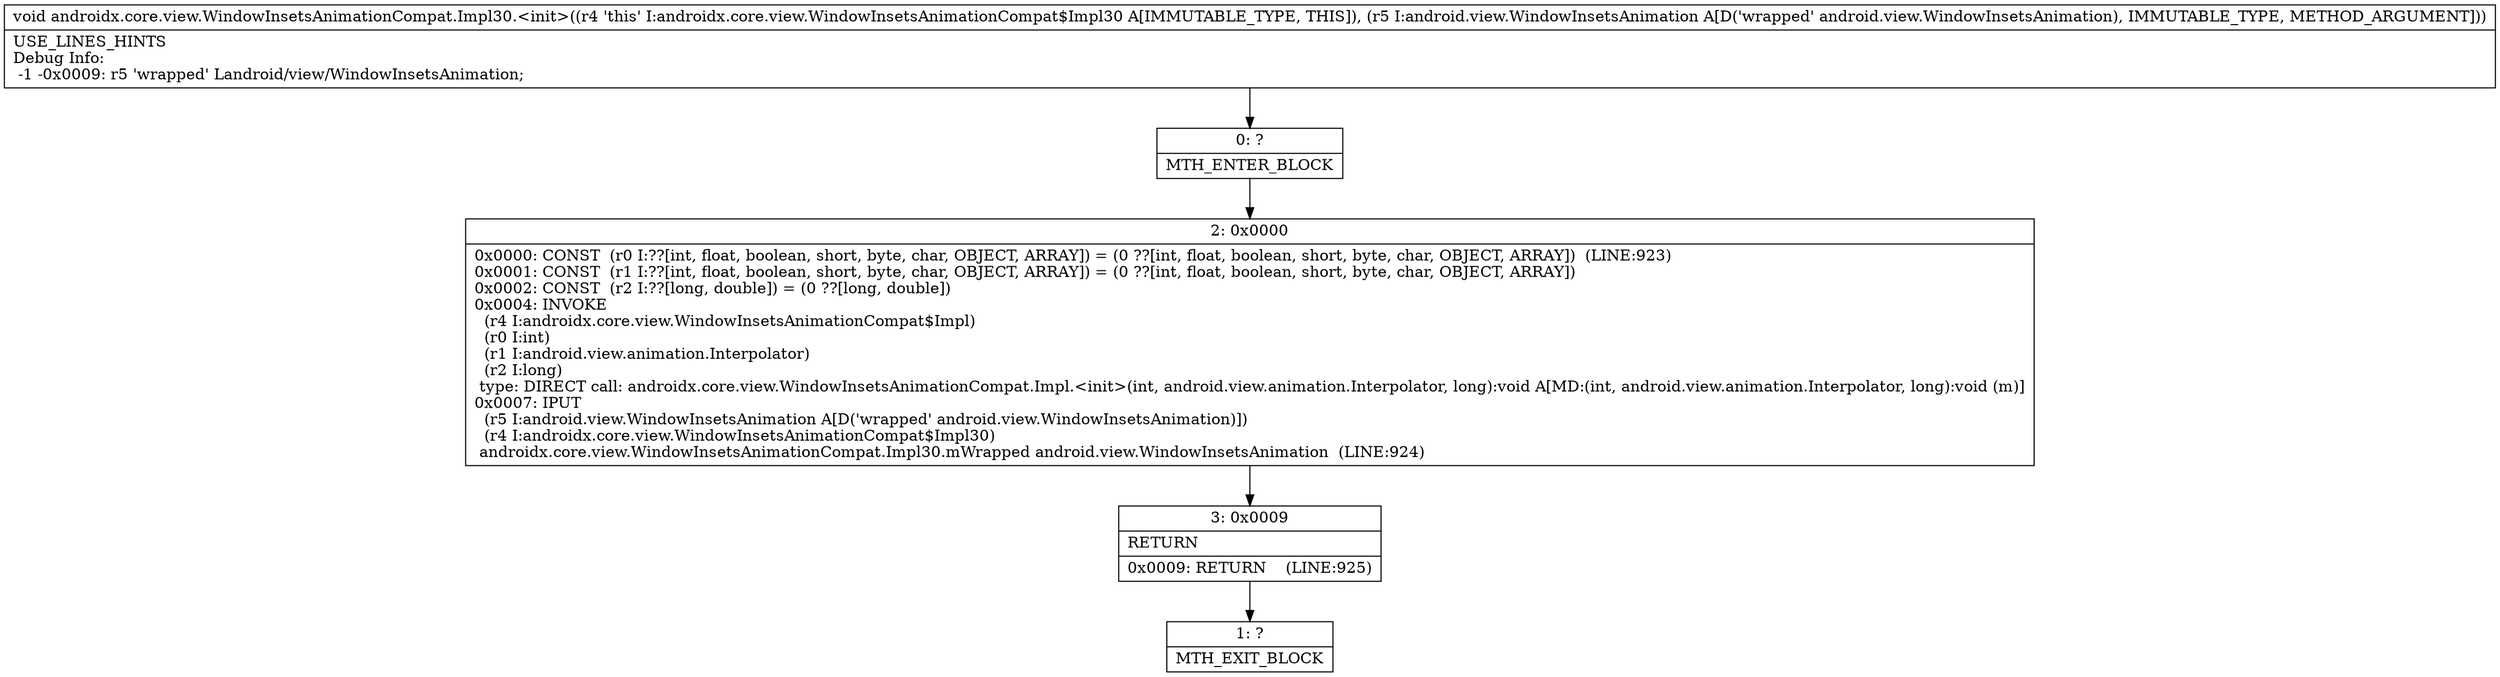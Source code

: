 digraph "CFG forandroidx.core.view.WindowInsetsAnimationCompat.Impl30.\<init\>(Landroid\/view\/WindowInsetsAnimation;)V" {
Node_0 [shape=record,label="{0\:\ ?|MTH_ENTER_BLOCK\l}"];
Node_2 [shape=record,label="{2\:\ 0x0000|0x0000: CONST  (r0 I:??[int, float, boolean, short, byte, char, OBJECT, ARRAY]) = (0 ??[int, float, boolean, short, byte, char, OBJECT, ARRAY])  (LINE:923)\l0x0001: CONST  (r1 I:??[int, float, boolean, short, byte, char, OBJECT, ARRAY]) = (0 ??[int, float, boolean, short, byte, char, OBJECT, ARRAY]) \l0x0002: CONST  (r2 I:??[long, double]) = (0 ??[long, double]) \l0x0004: INVOKE  \l  (r4 I:androidx.core.view.WindowInsetsAnimationCompat$Impl)\l  (r0 I:int)\l  (r1 I:android.view.animation.Interpolator)\l  (r2 I:long)\l type: DIRECT call: androidx.core.view.WindowInsetsAnimationCompat.Impl.\<init\>(int, android.view.animation.Interpolator, long):void A[MD:(int, android.view.animation.Interpolator, long):void (m)]\l0x0007: IPUT  \l  (r5 I:android.view.WindowInsetsAnimation A[D('wrapped' android.view.WindowInsetsAnimation)])\l  (r4 I:androidx.core.view.WindowInsetsAnimationCompat$Impl30)\l androidx.core.view.WindowInsetsAnimationCompat.Impl30.mWrapped android.view.WindowInsetsAnimation  (LINE:924)\l}"];
Node_3 [shape=record,label="{3\:\ 0x0009|RETURN\l|0x0009: RETURN    (LINE:925)\l}"];
Node_1 [shape=record,label="{1\:\ ?|MTH_EXIT_BLOCK\l}"];
MethodNode[shape=record,label="{void androidx.core.view.WindowInsetsAnimationCompat.Impl30.\<init\>((r4 'this' I:androidx.core.view.WindowInsetsAnimationCompat$Impl30 A[IMMUTABLE_TYPE, THIS]), (r5 I:android.view.WindowInsetsAnimation A[D('wrapped' android.view.WindowInsetsAnimation), IMMUTABLE_TYPE, METHOD_ARGUMENT]))  | USE_LINES_HINTS\lDebug Info:\l  \-1 \-0x0009: r5 'wrapped' Landroid\/view\/WindowInsetsAnimation;\l}"];
MethodNode -> Node_0;Node_0 -> Node_2;
Node_2 -> Node_3;
Node_3 -> Node_1;
}

